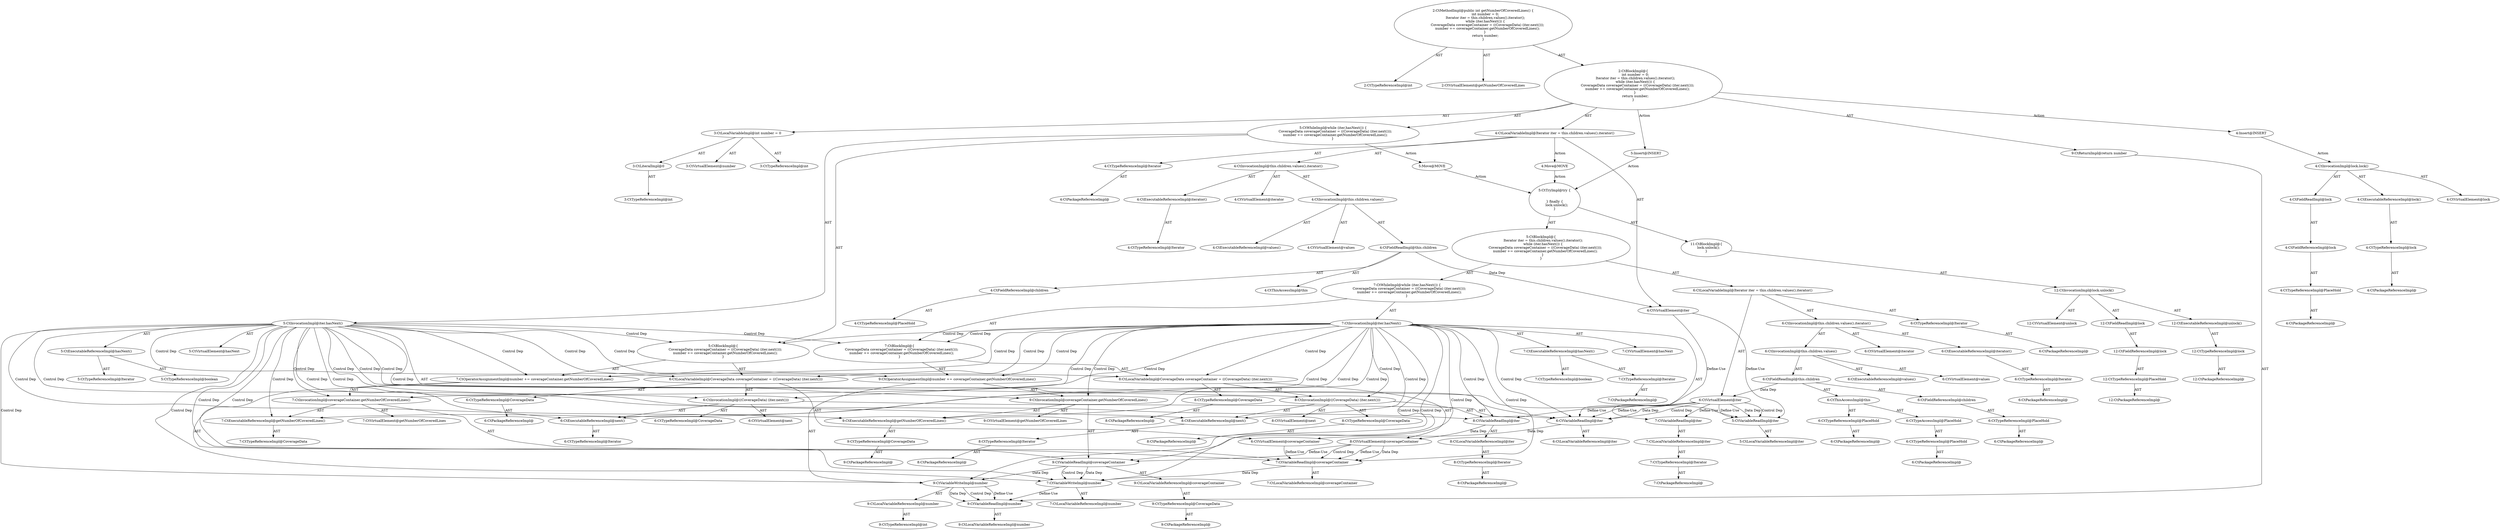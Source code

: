 digraph "getNumberOfCoveredLines#?" {
0 [label="2:CtTypeReferenceImpl@int" shape=ellipse]
1 [label="2:CtVirtualElement@getNumberOfCoveredLines" shape=ellipse]
2 [label="3:CtTypeReferenceImpl@int" shape=ellipse]
3 [label="3:CtLiteralImpl@0" shape=ellipse]
4 [label="3:CtTypeReferenceImpl@int" shape=ellipse]
5 [label="3:CtVirtualElement@number" shape=ellipse]
6 [label="3:CtLocalVariableImpl@int number = 0" shape=ellipse]
7 [label="4:CtTypeReferenceImpl@Iterator" shape=ellipse]
8 [label="4:CtPackageReferenceImpl@" shape=ellipse]
9 [label="4:CtExecutableReferenceImpl@iterator()" shape=ellipse]
10 [label="4:CtTypeReferenceImpl@Iterator" shape=ellipse]
11 [label="4:CtVirtualElement@iterator" shape=ellipse]
12 [label="4:CtExecutableReferenceImpl@values()" shape=ellipse]
13 [label="4:CtVirtualElement@values" shape=ellipse]
14 [label="4:CtFieldReferenceImpl@children" shape=ellipse]
15 [label="4:CtTypeReferenceImpl@PlaceHold" shape=ellipse]
16 [label="4:CtFieldReadImpl@this.children" shape=ellipse]
17 [label="4:CtThisAccessImpl@this" shape=ellipse]
18 [label="4:CtInvocationImpl@this.children.values()" shape=ellipse]
19 [label="4:CtInvocationImpl@this.children.values().iterator()" shape=ellipse]
20 [label="4:CtVirtualElement@iter" shape=ellipse]
21 [label="4:CtLocalVariableImpl@Iterator iter = this.children.values().iterator()" shape=ellipse]
22 [label="5:CtExecutableReferenceImpl@hasNext()" shape=ellipse]
23 [label="5:CtTypeReferenceImpl@Iterator" shape=ellipse]
24 [label="5:CtTypeReferenceImpl@boolean" shape=ellipse]
25 [label="5:CtVirtualElement@hasNext" shape=ellipse]
26 [label="5:CtVariableReadImpl@iter" shape=ellipse]
27 [label="5:CtLocalVariableReferenceImpl@iter" shape=ellipse]
28 [label="5:CtInvocationImpl@iter.hasNext()" shape=ellipse]
29 [label="6:CtTypeReferenceImpl@CoverageData" shape=ellipse]
30 [label="6:CtPackageReferenceImpl@" shape=ellipse]
31 [label="6:CtExecutableReferenceImpl@next()" shape=ellipse]
32 [label="6:CtTypeReferenceImpl@Iterator" shape=ellipse]
33 [label="6:CtVirtualElement@next" shape=ellipse]
34 [label="6:CtVariableReadImpl@iter" shape=ellipse]
35 [label="6:CtLocalVariableReferenceImpl@iter" shape=ellipse]
36 [label="6:CtInvocationImpl@((CoverageData) (iter.next()))" shape=ellipse]
37 [label="6:CtTypeReferenceImpl@CoverageData" shape=ellipse]
38 [label="6:CtVirtualElement@coverageContainer" shape=ellipse]
39 [label="6:CtLocalVariableImpl@CoverageData coverageContainer = ((CoverageData) (iter.next()))" shape=ellipse]
40 [label="7:CtVariableWriteImpl@number" shape=ellipse]
41 [label="7:CtLocalVariableReferenceImpl@number" shape=ellipse]
42 [label="7:CtExecutableReferenceImpl@getNumberOfCoveredLines()" shape=ellipse]
43 [label="7:CtTypeReferenceImpl@CoverageData" shape=ellipse]
44 [label="7:CtVirtualElement@getNumberOfCoveredLines" shape=ellipse]
45 [label="7:CtVariableReadImpl@coverageContainer" shape=ellipse]
46 [label="7:CtLocalVariableReferenceImpl@coverageContainer" shape=ellipse]
47 [label="7:CtInvocationImpl@coverageContainer.getNumberOfCoveredLines()" shape=ellipse]
48 [label="7:CtOperatorAssignmentImpl@number += coverageContainer.getNumberOfCoveredLines()" shape=ellipse]
49 [label="5:CtBlockImpl@\{
    CoverageData coverageContainer = ((CoverageData) (iter.next()));
    number += coverageContainer.getNumberOfCoveredLines();
\}" shape=ellipse]
50 [label="5:CtWhileImpl@while (iter.hasNext()) \{
    CoverageData coverageContainer = ((CoverageData) (iter.next()));
    number += coverageContainer.getNumberOfCoveredLines();
\} " shape=ellipse]
51 [label="9:CtVariableReadImpl@number" shape=ellipse]
52 [label="9:CtLocalVariableReferenceImpl@number" shape=ellipse]
53 [label="9:CtReturnImpl@return number" shape=ellipse]
54 [label="2:CtBlockImpl@\{
    int number = 0;
    Iterator iter = this.children.values().iterator();
    while (iter.hasNext()) \{
        CoverageData coverageContainer = ((CoverageData) (iter.next()));
        number += coverageContainer.getNumberOfCoveredLines();
    \} 
    return number;
\}" shape=ellipse]
55 [label="2:CtMethodImpl@public int getNumberOfCoveredLines() \{
    int number = 0;
    Iterator iter = this.children.values().iterator();
    while (iter.hasNext()) \{
        CoverageData coverageContainer = ((CoverageData) (iter.next()));
        number += coverageContainer.getNumberOfCoveredLines();
    \} 
    return number;
\}" shape=ellipse]
56 [label="4:Insert@INSERT" shape=ellipse]
57 [label="4:CtPackageReferenceImpl@" shape=ellipse]
58 [label="4:CtTypeReferenceImpl@PlaceHold" shape=ellipse]
59 [label="4:CtFieldReferenceImpl@lock" shape=ellipse]
60 [label="4:CtFieldReadImpl@lock" shape=ellipse]
61 [label="4:CtPackageReferenceImpl@" shape=ellipse]
62 [label="4:CtTypeReferenceImpl@lock" shape=ellipse]
63 [label="4:CtExecutableReferenceImpl@lock()" shape=ellipse]
64 [label="4:CtInvocationImpl@lock.lock()" shape=ellipse]
65 [label="4:CtVirtualElement@lock" shape=ellipse]
66 [label="5:Insert@INSERT" shape=ellipse]
67 [label="6:CtPackageReferenceImpl@" shape=ellipse]
68 [label="6:CtTypeReferenceImpl@Iterator" shape=ellipse]
69 [label="6:CtPackageReferenceImpl@" shape=ellipse]
70 [label="6:CtTypeReferenceImpl@PlaceHold" shape=ellipse]
71 [label="6:CtPackageReferenceImpl@" shape=ellipse]
72 [label="6:CtTypeReferenceImpl@PlaceHold" shape=ellipse]
73 [label="6:CtTypeAccessImpl@PlaceHold" shape=ellipse]
74 [label="6:CtThisAccessImpl@this" shape=ellipse]
75 [label="6:CtPackageReferenceImpl@" shape=ellipse]
76 [label="6:CtTypeReferenceImpl@PlaceHold" shape=ellipse]
77 [label="6:CtFieldReferenceImpl@children" shape=ellipse]
78 [label="6:CtFieldReadImpl@this.children" shape=ellipse]
79 [label="6:CtExecutableReferenceImpl@values()" shape=ellipse]
80 [label="6:CtInvocationImpl@this.children.values()" shape=ellipse]
81 [label="6:CtVirtualElement@values" shape=ellipse]
82 [label="6:CtPackageReferenceImpl@" shape=ellipse]
83 [label="6:CtTypeReferenceImpl@Iterator" shape=ellipse]
84 [label="6:CtExecutableReferenceImpl@iterator()" shape=ellipse]
85 [label="6:CtInvocationImpl@this.children.values().iterator()" shape=ellipse]
86 [label="6:CtVirtualElement@iterator" shape=ellipse]
87 [label="6:CtLocalVariableImpl@Iterator iter = this.children.values().iterator()" shape=ellipse]
88 [label="6:CtVirtualElement@iter" shape=ellipse]
89 [label="7:CtPackageReferenceImpl@" shape=ellipse]
90 [label="7:CtTypeReferenceImpl@Iterator" shape=ellipse]
91 [label="7:CtLocalVariableReferenceImpl@iter" shape=ellipse]
92 [label="7:CtVariableReadImpl@iter" shape=ellipse]
93 [label="7:CtPackageReferenceImpl@" shape=ellipse]
94 [label="7:CtTypeReferenceImpl@Iterator" shape=ellipse]
95 [label="7:CtTypeReferenceImpl@boolean" shape=ellipse]
96 [label="7:CtExecutableReferenceImpl@hasNext()" shape=ellipse]
97 [label="7:CtInvocationImpl@iter.hasNext()" shape=ellipse]
98 [label="7:CtVirtualElement@hasNext" shape=ellipse]
99 [label="8:CtPackageReferenceImpl@" shape=ellipse]
100 [label="8:CtTypeReferenceImpl@CoverageData" shape=ellipse]
101 [label="8:CtPackageReferenceImpl@" shape=ellipse]
102 [label="8:CtTypeReferenceImpl@CoverageData" shape=ellipse]
103 [label="8:CtPackageReferenceImpl@" shape=ellipse]
104 [label="8:CtTypeReferenceImpl@Iterator" shape=ellipse]
105 [label="8:CtLocalVariableReferenceImpl@iter" shape=ellipse]
106 [label="8:CtVariableReadImpl@iter" shape=ellipse]
107 [label="8:CtPackageReferenceImpl@" shape=ellipse]
108 [label="8:CtTypeReferenceImpl@Iterator" shape=ellipse]
109 [label="8:CtExecutableReferenceImpl@next()" shape=ellipse]
110 [label="8:CtInvocationImpl@((CoverageData) (iter.next()))" shape=ellipse]
111 [label="8:CtVirtualElement@next" shape=ellipse]
112 [label="8:CtLocalVariableImpl@CoverageData coverageContainer = ((CoverageData) (iter.next()))" shape=ellipse]
113 [label="8:CtVirtualElement@coverageContainer" shape=ellipse]
114 [label="9:CtTypeReferenceImpl@int" shape=ellipse]
115 [label="9:CtLocalVariableReferenceImpl@number" shape=ellipse]
116 [label="9:CtVariableWriteImpl@number" shape=ellipse]
117 [label="9:CtPackageReferenceImpl@" shape=ellipse]
118 [label="9:CtTypeReferenceImpl@CoverageData" shape=ellipse]
119 [label="9:CtLocalVariableReferenceImpl@coverageContainer" shape=ellipse]
120 [label="9:CtVariableReadImpl@coverageContainer" shape=ellipse]
121 [label="9:CtPackageReferenceImpl@" shape=ellipse]
122 [label="9:CtTypeReferenceImpl@CoverageData" shape=ellipse]
123 [label="9:CtExecutableReferenceImpl@getNumberOfCoveredLines()" shape=ellipse]
124 [label="9:CtInvocationImpl@coverageContainer.getNumberOfCoveredLines()" shape=ellipse]
125 [label="9:CtVirtualElement@getNumberOfCoveredLines" shape=ellipse]
126 [label="9:CtOperatorAssignmentImpl@number += coverageContainer.getNumberOfCoveredLines()" shape=ellipse]
127 [label="7:CtBlockImpl@\{
    CoverageData coverageContainer = ((CoverageData) (iter.next()));
    number += coverageContainer.getNumberOfCoveredLines();
\}" shape=ellipse]
128 [label="7:CtWhileImpl@while (iter.hasNext()) \{
    CoverageData coverageContainer = ((CoverageData) (iter.next()));
    number += coverageContainer.getNumberOfCoveredLines();
\} " shape=ellipse]
129 [label="5:CtBlockImpl@\{
    Iterator iter = this.children.values().iterator();
    while (iter.hasNext()) \{
        CoverageData coverageContainer = ((CoverageData) (iter.next()));
        number += coverageContainer.getNumberOfCoveredLines();
    \} 
\}" shape=ellipse]
130 [label="12:CtPackageReferenceImpl@" shape=ellipse]
131 [label="12:CtTypeReferenceImpl@PlaceHold" shape=ellipse]
132 [label="12:CtFieldReferenceImpl@lock" shape=ellipse]
133 [label="12:CtFieldReadImpl@lock" shape=ellipse]
134 [label="12:CtPackageReferenceImpl@" shape=ellipse]
135 [label="12:CtTypeReferenceImpl@lock" shape=ellipse]
136 [label="12:CtExecutableReferenceImpl@unlock()" shape=ellipse]
137 [label="12:CtInvocationImpl@lock.unlock()" shape=ellipse]
138 [label="12:CtVirtualElement@unlock" shape=ellipse]
139 [label="11:CtBlockImpl@\{
    lock.unlock();
\}" shape=ellipse]
140 [label="5:CtTryImpl@try \{


\} finally \{
    lock.unlock();
\}" shape=ellipse]
141 [label="4:Move@MOVE" shape=ellipse]
142 [label="5:Move@MOVE" shape=ellipse]
3 -> 4 [label="AST"];
6 -> 5 [label="AST"];
6 -> 2 [label="AST"];
6 -> 3 [label="AST"];
7 -> 8 [label="AST"];
9 -> 10 [label="AST"];
14 -> 15 [label="AST"];
16 -> 17 [label="AST"];
16 -> 14 [label="AST"];
16 -> 20 [label="Data Dep"];
18 -> 13 [label="AST"];
18 -> 16 [label="AST"];
18 -> 12 [label="AST"];
19 -> 11 [label="AST"];
19 -> 18 [label="AST"];
19 -> 9 [label="AST"];
20 -> 26 [label="Define-Use"];
20 -> 34 [label="Define-Use"];
21 -> 20 [label="AST"];
21 -> 7 [label="AST"];
21 -> 19 [label="AST"];
21 -> 141 [label="Action"];
22 -> 23 [label="AST"];
22 -> 24 [label="AST"];
26 -> 27 [label="AST"];
28 -> 25 [label="AST"];
28 -> 26 [label="AST"];
28 -> 22 [label="AST"];
28 -> 49 [label="Control Dep"];
28 -> 39 [label="Control Dep"];
28 -> 36 [label="Control Dep"];
28 -> 31 [label="Control Dep"];
28 -> 34 [label="Control Dep"];
28 -> 48 [label="Control Dep"];
28 -> 40 [label="Control Dep"];
28 -> 47 [label="Control Dep"];
28 -> 42 [label="Control Dep"];
28 -> 45 [label="Control Dep"];
28 -> 106 [label="Control Dep"];
28 -> 109 [label="Control Dep"];
28 -> 110 [label="Control Dep"];
28 -> 112 [label="Control Dep"];
28 -> 116 [label="Control Dep"];
28 -> 120 [label="Control Dep"];
28 -> 123 [label="Control Dep"];
28 -> 124 [label="Control Dep"];
28 -> 126 [label="Control Dep"];
28 -> 127 [label="Control Dep"];
29 -> 30 [label="AST"];
31 -> 32 [label="AST"];
34 -> 35 [label="AST"];
34 -> 38 [label="Data Dep"];
36 -> 33 [label="AST"];
36 -> 37 [label="AST"];
36 -> 34 [label="AST"];
36 -> 31 [label="AST"];
38 -> 45 [label="Define-Use"];
39 -> 38 [label="AST"];
39 -> 29 [label="AST"];
39 -> 36 [label="AST"];
40 -> 41 [label="AST"];
40 -> 51 [label="Define-Use"];
42 -> 43 [label="AST"];
45 -> 46 [label="AST"];
45 -> 40 [label="Data Dep"];
47 -> 44 [label="AST"];
47 -> 45 [label="AST"];
47 -> 42 [label="AST"];
48 -> 40 [label="AST"];
48 -> 47 [label="AST"];
49 -> 39 [label="AST"];
49 -> 48 [label="AST"];
50 -> 28 [label="AST"];
50 -> 49 [label="AST"];
50 -> 142 [label="Action"];
51 -> 52 [label="AST"];
53 -> 51 [label="AST"];
54 -> 6 [label="AST"];
54 -> 21 [label="AST"];
54 -> 50 [label="AST"];
54 -> 53 [label="AST"];
54 -> 56 [label="Action"];
54 -> 66 [label="Action"];
55 -> 1 [label="AST"];
55 -> 0 [label="AST"];
55 -> 54 [label="AST"];
56 -> 64 [label="Action"];
58 -> 57 [label="AST"];
59 -> 58 [label="AST"];
60 -> 59 [label="AST"];
62 -> 61 [label="AST"];
63 -> 62 [label="AST"];
64 -> 65 [label="AST"];
64 -> 60 [label="AST"];
64 -> 63 [label="AST"];
66 -> 140 [label="Action"];
68 -> 67 [label="AST"];
70 -> 69 [label="AST"];
72 -> 71 [label="AST"];
73 -> 72 [label="AST"];
74 -> 70 [label="AST"];
74 -> 73 [label="AST"];
76 -> 75 [label="AST"];
77 -> 76 [label="AST"];
78 -> 74 [label="AST"];
78 -> 77 [label="AST"];
78 -> 88 [label="Data Dep"];
80 -> 81 [label="AST"];
80 -> 78 [label="AST"];
80 -> 79 [label="AST"];
83 -> 82 [label="AST"];
84 -> 83 [label="AST"];
85 -> 86 [label="AST"];
85 -> 80 [label="AST"];
85 -> 84 [label="AST"];
87 -> 88 [label="AST"];
87 -> 68 [label="AST"];
87 -> 85 [label="AST"];
88 -> 92 [label="Define-Use"];
88 -> 106 [label="Define-Use"];
88 -> 26 [label="Define-Use"];
88 -> 26 [label="Data Dep"];
88 -> 26 [label="Control Dep"];
88 -> 34 [label="Define-Use"];
88 -> 34 [label="Data Dep"];
88 -> 34 [label="Control Dep"];
90 -> 89 [label="AST"];
91 -> 90 [label="AST"];
92 -> 91 [label="AST"];
94 -> 93 [label="AST"];
96 -> 94 [label="AST"];
96 -> 95 [label="AST"];
97 -> 98 [label="AST"];
97 -> 92 [label="AST"];
97 -> 96 [label="AST"];
97 -> 127 [label="Control Dep"];
97 -> 112 [label="Control Dep"];
97 -> 110 [label="Control Dep"];
97 -> 109 [label="Control Dep"];
97 -> 106 [label="Control Dep"];
97 -> 126 [label="Control Dep"];
97 -> 116 [label="Control Dep"];
97 -> 124 [label="Control Dep"];
97 -> 123 [label="Control Dep"];
97 -> 120 [label="Control Dep"];
97 -> 49 [label="Control Dep"];
97 -> 39 [label="Control Dep"];
97 -> 36 [label="Control Dep"];
97 -> 31 [label="Control Dep"];
97 -> 34 [label="Control Dep"];
97 -> 48 [label="Control Dep"];
97 -> 40 [label="Control Dep"];
97 -> 47 [label="Control Dep"];
97 -> 42 [label="Control Dep"];
97 -> 45 [label="Control Dep"];
100 -> 99 [label="AST"];
102 -> 101 [label="AST"];
104 -> 103 [label="AST"];
105 -> 104 [label="AST"];
106 -> 105 [label="AST"];
106 -> 113 [label="Data Dep"];
108 -> 107 [label="AST"];
109 -> 108 [label="AST"];
110 -> 111 [label="AST"];
110 -> 102 [label="AST"];
110 -> 106 [label="AST"];
110 -> 109 [label="AST"];
112 -> 113 [label="AST"];
112 -> 100 [label="AST"];
112 -> 110 [label="AST"];
113 -> 120 [label="Define-Use"];
113 -> 45 [label="Define-Use"];
113 -> 45 [label="Data Dep"];
113 -> 45 [label="Control Dep"];
115 -> 114 [label="AST"];
116 -> 115 [label="AST"];
116 -> 51 [label="Define-Use"];
116 -> 51 [label="Data Dep"];
116 -> 51 [label="Control Dep"];
118 -> 117 [label="AST"];
119 -> 118 [label="AST"];
120 -> 119 [label="AST"];
120 -> 116 [label="Data Dep"];
120 -> 40 [label="Data Dep"];
120 -> 40 [label="Control Dep"];
122 -> 121 [label="AST"];
123 -> 122 [label="AST"];
124 -> 125 [label="AST"];
124 -> 120 [label="AST"];
124 -> 123 [label="AST"];
126 -> 116 [label="AST"];
126 -> 124 [label="AST"];
127 -> 112 [label="AST"];
127 -> 126 [label="AST"];
128 -> 97 [label="AST"];
128 -> 127 [label="AST"];
129 -> 87 [label="AST"];
129 -> 128 [label="AST"];
131 -> 130 [label="AST"];
132 -> 131 [label="AST"];
133 -> 132 [label="AST"];
135 -> 134 [label="AST"];
136 -> 135 [label="AST"];
137 -> 138 [label="AST"];
137 -> 133 [label="AST"];
137 -> 136 [label="AST"];
139 -> 137 [label="AST"];
140 -> 129 [label="AST"];
140 -> 139 [label="AST"];
141 -> 140 [label="Action"];
142 -> 140 [label="Action"];
}